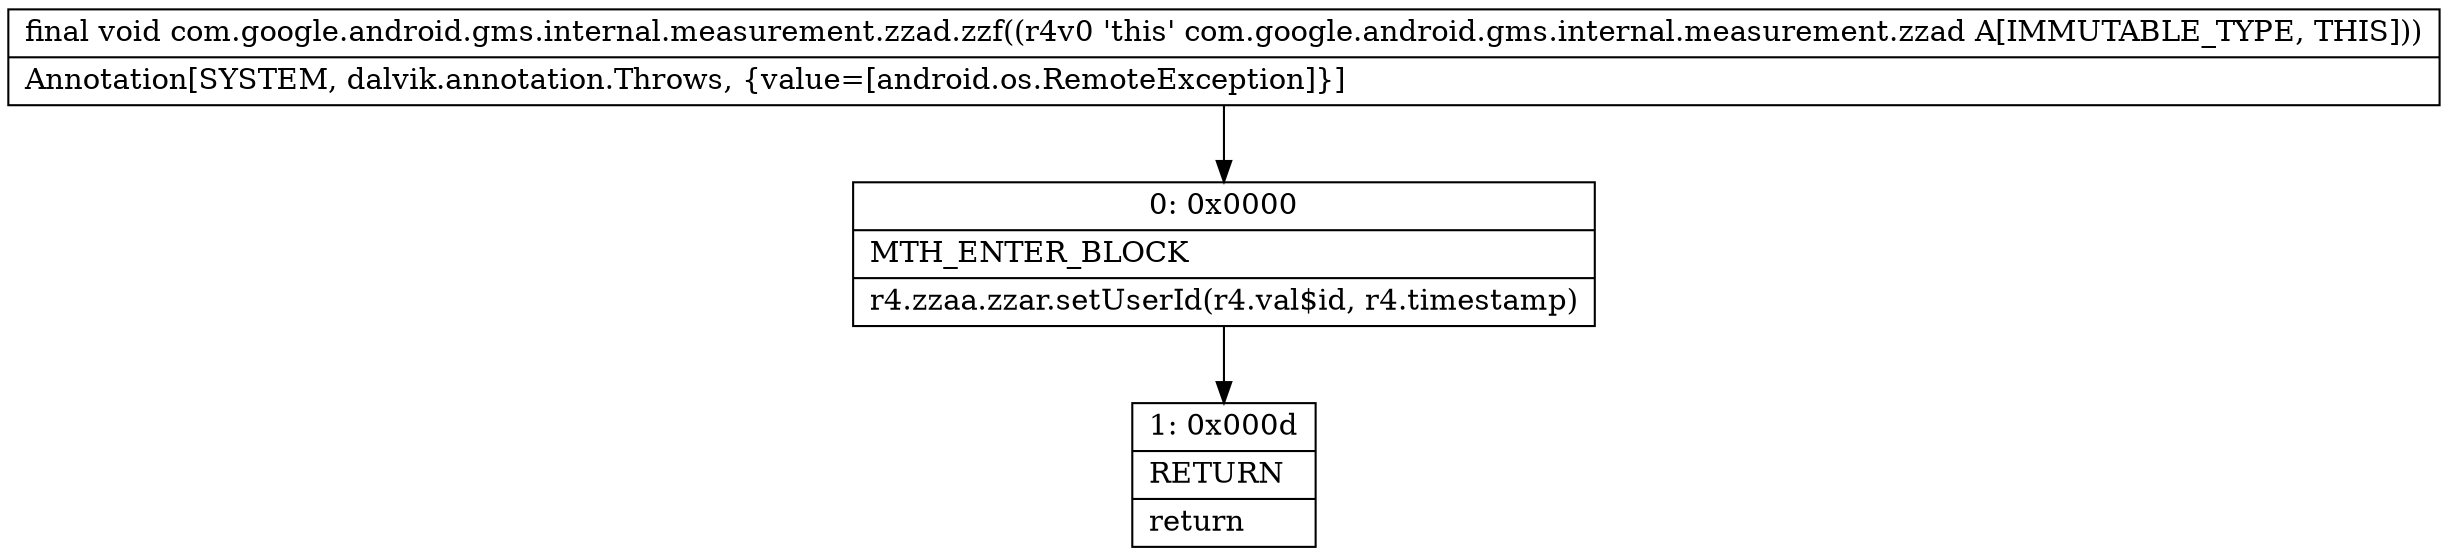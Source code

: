 digraph "CFG forcom.google.android.gms.internal.measurement.zzad.zzf()V" {
Node_0 [shape=record,label="{0\:\ 0x0000|MTH_ENTER_BLOCK\l|r4.zzaa.zzar.setUserId(r4.val$id, r4.timestamp)\l}"];
Node_1 [shape=record,label="{1\:\ 0x000d|RETURN\l|return\l}"];
MethodNode[shape=record,label="{final void com.google.android.gms.internal.measurement.zzad.zzf((r4v0 'this' com.google.android.gms.internal.measurement.zzad A[IMMUTABLE_TYPE, THIS]))  | Annotation[SYSTEM, dalvik.annotation.Throws, \{value=[android.os.RemoteException]\}]\l}"];
MethodNode -> Node_0;
Node_0 -> Node_1;
}

